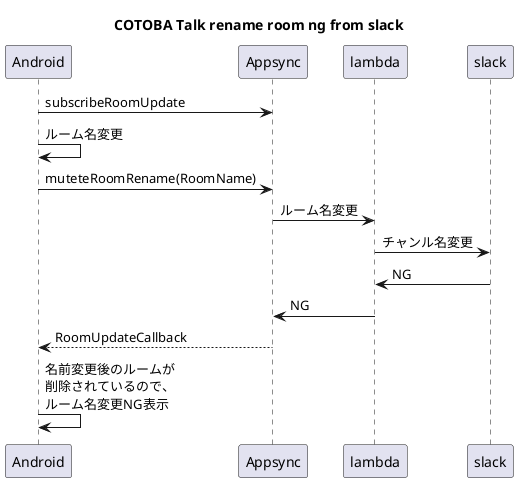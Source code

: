 @startuml

title COTOBA Talk rename room ng from slack

Android -> Appsync:subscribeRoomUpdate
Android -> Android:ルーム名変更
Android -> Appsync:muteteRoomRename(RoomName)
Appsync -> lambda:ルーム名変更
lambda -> slack:チャンル名変更
slack -> lambda:NG
lambda -> Appsync:NG
Appsync --> Android:RoomUpdateCallback
Android -> Android:名前変更後のルームが\n削除されているので、\nルーム名変更NG表示

@enduml